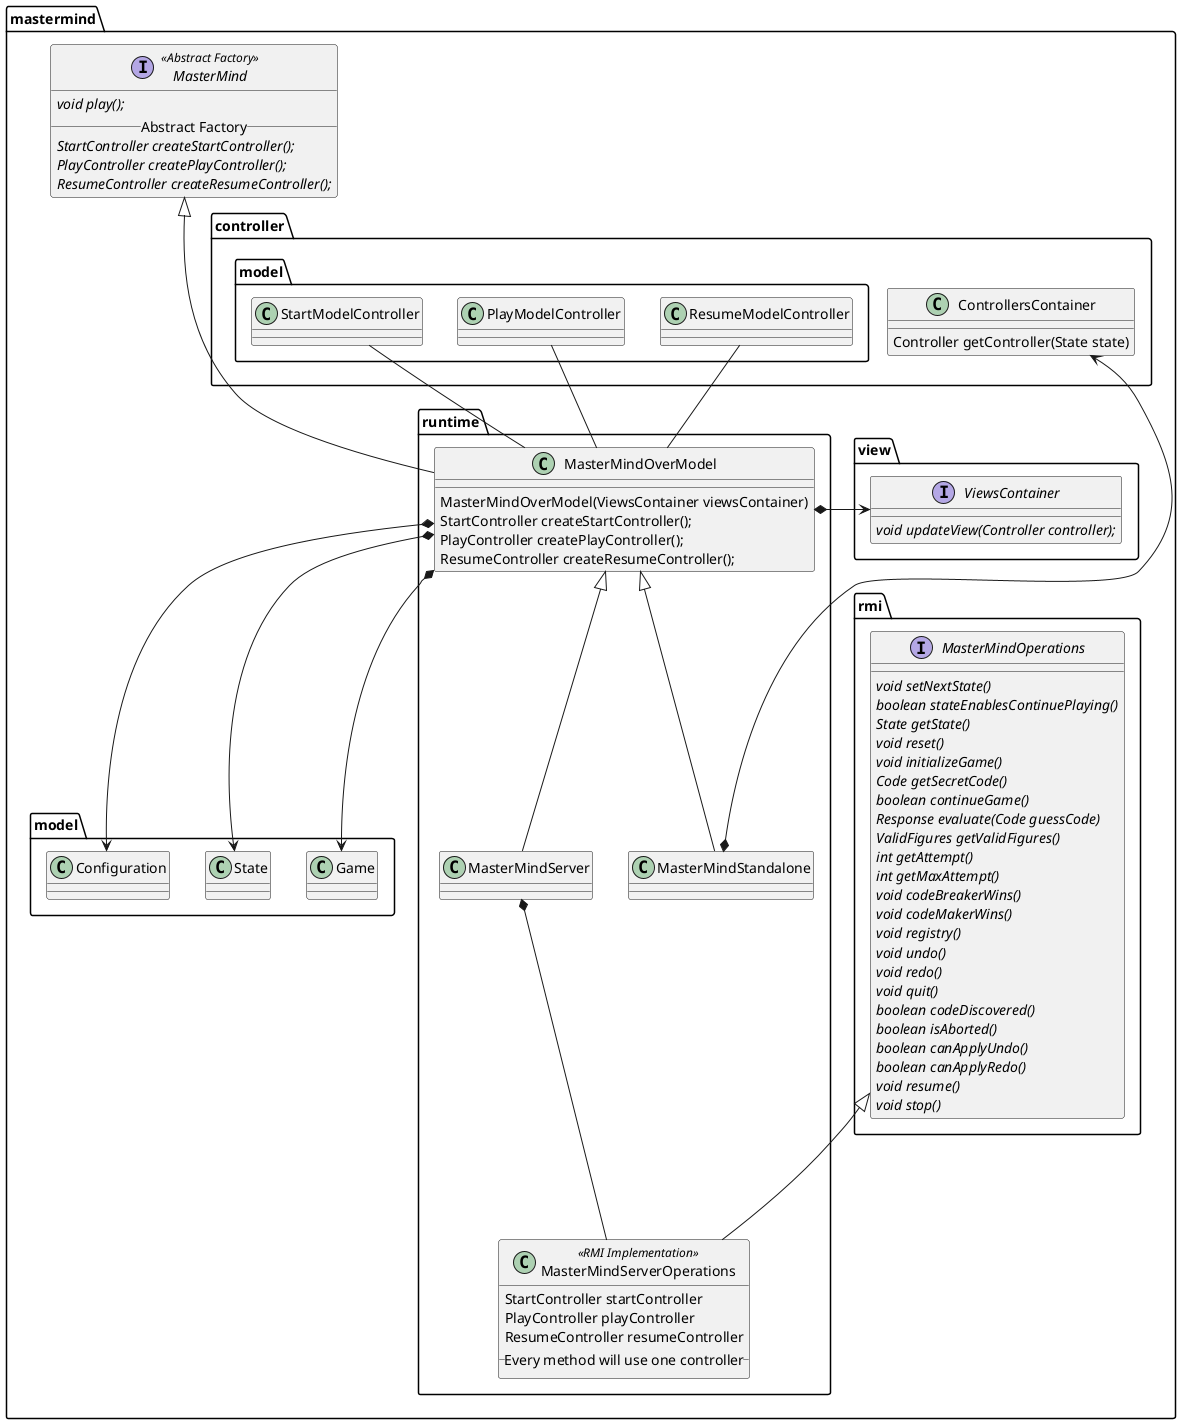 @startuml

package mastermind {
   interface MasterMind  <<Abstract Factory>>  {
      {abstract}void play();
      __Abstract Factory__
      {abstract}StartController createStartController();
      {abstract}PlayController createPlayController();
      {abstract}ResumeController createResumeController();
   }
}

package mastermind.controller {
   class ControllersContainer {
      Controller getController(State state)
   }
}

package mastermind.rmi {
   interface MasterMindOperations {
       {abstract}void setNextState()
       {abstract}boolean stateEnablesContinuePlaying()
       {abstract}State getState()
       {abstract}void reset()
       {abstract}void initializeGame()
       {abstract}Code getSecretCode()
       {abstract}boolean continueGame()
       {abstract}Response evaluate(Code guessCode)
       {abstract}ValidFigures getValidFigures()
       {abstract}int getAttempt()
       {abstract}int getMaxAttempt()
       {abstract}void codeBreakerWins()
       {abstract}void codeMakerWins()
       {abstract}void registry()
       {abstract}void undo()
       {abstract}void redo()
       {abstract}void quit()
       {abstract}boolean codeDiscovered()
       {abstract}boolean isAborted()
       {abstract}boolean canApplyUndo()
       {abstract}boolean canApplyRedo()
       {abstract}void resume()
       {abstract}void stop()
   }
}

package mastermind.runtime {
   class MasterMindOverModel {
      MasterMindOverModel(ViewsContainer viewsContainer)
      StartController createStartController();
      PlayController createPlayController();
      ResumeController createResumeController();
   }

   class MasterMindServerOperations <<RMI Implementation>>{
      StartController startController
      PlayController playController
      ResumeController resumeController
      __Every method will use one controller__
   }

   MasterMindOverModel <|-- MasterMindStandalone
   MasterMindOverModel <|-- MasterMindServer

   MasterMindServer *--- MasterMindServerOperations

   MasterMindOperations <|--- MasterMindServerOperations
}

package mastermind.controller.model {
   class StartModelController
   class PlayModelController
   class ResumeModelController
}

package mastermind.model {
   class Configuration
   class Game
   class State
}

package mastermind.view {
   interface ViewsContainer {
      {abstract}void updateView(Controller controller);
   }
}

package mastermind.controller {
    class ControllersContainer
}

MasterMind <|--- MasterMindOverModel

MasterMindOverModel *-> Game
MasterMindOverModel *-> State
MasterMindOverModel *--> Configuration
MasterMindOverModel *-left-> ViewsContainer

MasterMindStandalone *-down--> ControllersContainer

MasterMindOverModel -up- StartModelController
MasterMindOverModel -up- PlayModelController
MasterMindOverModel -up- ResumeModelController


@enduml



